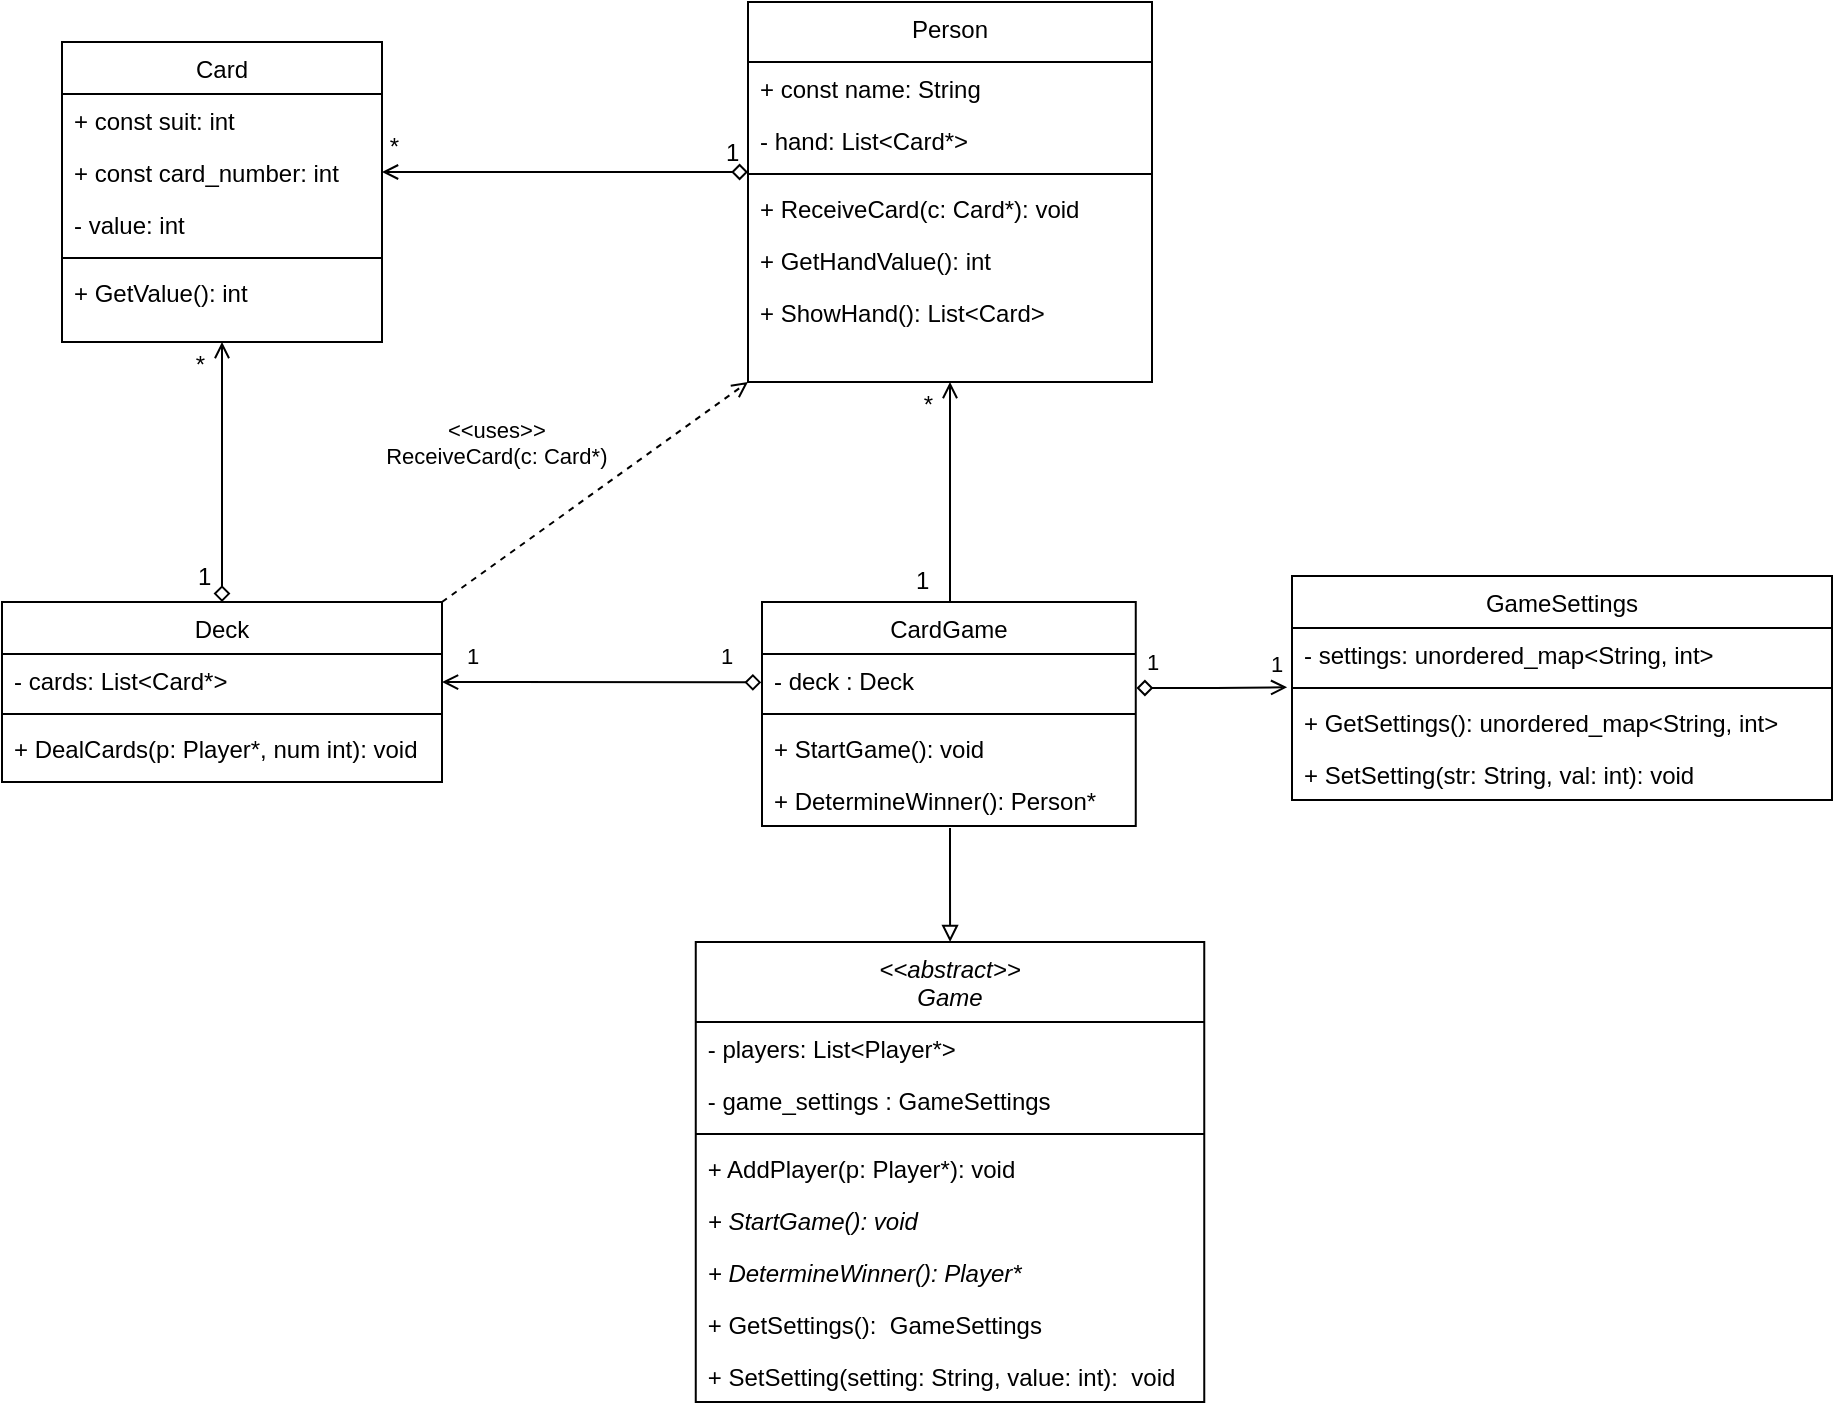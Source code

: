 <mxfile version="21.6.8" type="device">
  <diagram id="C5RBs43oDa-KdzZeNtuy" name="Page-1">
    <mxGraphModel dx="1434" dy="836" grid="1" gridSize="10" guides="1" tooltips="1" connect="1" arrows="1" fold="1" page="1" pageScale="1" pageWidth="827" pageHeight="1169" math="0" shadow="0">
      <root>
        <mxCell id="WIyWlLk6GJQsqaUBKTNV-0" />
        <mxCell id="WIyWlLk6GJQsqaUBKTNV-1" parent="WIyWlLk6GJQsqaUBKTNV-0" />
        <mxCell id="we_kZyI4VHhPVHdwHFoB-0" value="Card" style="swimlane;fontStyle=0;align=center;verticalAlign=top;childLayout=stackLayout;horizontal=1;startSize=26;horizontalStack=0;resizeParent=1;resizeLast=0;collapsible=1;marginBottom=0;rounded=0;shadow=0;strokeWidth=1;" vertex="1" parent="WIyWlLk6GJQsqaUBKTNV-1">
          <mxGeometry x="165" y="120" width="160" height="150" as="geometry">
            <mxRectangle x="230" y="140" width="160" height="26" as="alternateBounds" />
          </mxGeometry>
        </mxCell>
        <mxCell id="we_kZyI4VHhPVHdwHFoB-1" value="+ const suit: int" style="text;align=left;verticalAlign=top;spacingLeft=4;spacingRight=4;overflow=hidden;rotatable=0;points=[[0,0.5],[1,0.5]];portConstraint=eastwest;" vertex="1" parent="we_kZyI4VHhPVHdwHFoB-0">
          <mxGeometry y="26" width="160" height="26" as="geometry" />
        </mxCell>
        <mxCell id="we_kZyI4VHhPVHdwHFoB-2" value="+ const card_number: int" style="text;align=left;verticalAlign=top;spacingLeft=4;spacingRight=4;overflow=hidden;rotatable=0;points=[[0,0.5],[1,0.5]];portConstraint=eastwest;rounded=0;shadow=0;html=0;" vertex="1" parent="we_kZyI4VHhPVHdwHFoB-0">
          <mxGeometry y="52" width="160" height="26" as="geometry" />
        </mxCell>
        <mxCell id="we_kZyI4VHhPVHdwHFoB-3" value="- value: int" style="text;align=left;verticalAlign=top;spacingLeft=4;spacingRight=4;overflow=hidden;rotatable=0;points=[[0,0.5],[1,0.5]];portConstraint=eastwest;rounded=0;shadow=0;html=0;" vertex="1" parent="we_kZyI4VHhPVHdwHFoB-0">
          <mxGeometry y="78" width="160" height="26" as="geometry" />
        </mxCell>
        <mxCell id="we_kZyI4VHhPVHdwHFoB-4" value="" style="line;html=1;strokeWidth=1;align=left;verticalAlign=middle;spacingTop=-1;spacingLeft=3;spacingRight=3;rotatable=0;labelPosition=right;points=[];portConstraint=eastwest;" vertex="1" parent="we_kZyI4VHhPVHdwHFoB-0">
          <mxGeometry y="104" width="160" height="8" as="geometry" />
        </mxCell>
        <mxCell id="we_kZyI4VHhPVHdwHFoB-5" value="+ GetValue(): int" style="text;align=left;verticalAlign=top;spacingLeft=4;spacingRight=4;overflow=hidden;rotatable=0;points=[[0,0.5],[1,0.5]];portConstraint=eastwest;" vertex="1" parent="we_kZyI4VHhPVHdwHFoB-0">
          <mxGeometry y="112" width="160" height="26" as="geometry" />
        </mxCell>
        <mxCell id="we_kZyI4VHhPVHdwHFoB-6" value="Deck" style="swimlane;fontStyle=0;align=center;verticalAlign=top;childLayout=stackLayout;horizontal=1;startSize=26;horizontalStack=0;resizeParent=1;resizeLast=0;collapsible=1;marginBottom=0;rounded=0;shadow=0;strokeWidth=1;" vertex="1" parent="WIyWlLk6GJQsqaUBKTNV-1">
          <mxGeometry x="135" y="400" width="220" height="90" as="geometry">
            <mxRectangle x="130" y="380" width="160" height="26" as="alternateBounds" />
          </mxGeometry>
        </mxCell>
        <mxCell id="we_kZyI4VHhPVHdwHFoB-7" value="- cards: List&lt;Card*&gt;" style="text;align=left;verticalAlign=top;spacingLeft=4;spacingRight=4;overflow=hidden;rotatable=0;points=[[0,0.5],[1,0.5]];portConstraint=eastwest;" vertex="1" parent="we_kZyI4VHhPVHdwHFoB-6">
          <mxGeometry y="26" width="220" height="26" as="geometry" />
        </mxCell>
        <mxCell id="we_kZyI4VHhPVHdwHFoB-8" value="" style="line;html=1;strokeWidth=1;align=left;verticalAlign=middle;spacingTop=-1;spacingLeft=3;spacingRight=3;rotatable=0;labelPosition=right;points=[];portConstraint=eastwest;" vertex="1" parent="we_kZyI4VHhPVHdwHFoB-6">
          <mxGeometry y="52" width="220" height="8" as="geometry" />
        </mxCell>
        <mxCell id="we_kZyI4VHhPVHdwHFoB-9" value="+ DealCards(p: Player*, num int): void" style="text;align=left;verticalAlign=top;spacingLeft=4;spacingRight=4;overflow=hidden;rotatable=0;points=[[0,0.5],[1,0.5]];portConstraint=eastwest;" vertex="1" parent="we_kZyI4VHhPVHdwHFoB-6">
          <mxGeometry y="60" width="220" height="26" as="geometry" />
        </mxCell>
        <mxCell id="we_kZyI4VHhPVHdwHFoB-24" value="" style="endArrow=open;shadow=0;strokeWidth=1;rounded=0;curved=0;endFill=0;edgeStyle=elbowEdgeStyle;elbow=vertical;entryX=0.5;entryY=1;entryDx=0;entryDy=0;exitX=0.5;exitY=0;exitDx=0;exitDy=0;startArrow=diamond;startFill=0;" edge="1" parent="WIyWlLk6GJQsqaUBKTNV-1" source="we_kZyI4VHhPVHdwHFoB-6" target="we_kZyI4VHhPVHdwHFoB-0">
          <mxGeometry x="-0.077" y="35" relative="1" as="geometry">
            <mxPoint x="443" y="330" as="sourcePoint" />
            <mxPoint x="235" y="290" as="targetPoint" />
            <mxPoint as="offset" />
          </mxGeometry>
        </mxCell>
        <mxCell id="we_kZyI4VHhPVHdwHFoB-25" value="1" style="resizable=0;align=left;verticalAlign=bottom;labelBackgroundColor=none;fontSize=12;" connectable="0" vertex="1" parent="we_kZyI4VHhPVHdwHFoB-24">
          <mxGeometry x="-1" relative="1" as="geometry">
            <mxPoint x="-14" y="-4" as="offset" />
          </mxGeometry>
        </mxCell>
        <mxCell id="we_kZyI4VHhPVHdwHFoB-26" value="*" style="resizable=0;align=right;verticalAlign=bottom;labelBackgroundColor=none;fontSize=12;" connectable="0" vertex="1" parent="we_kZyI4VHhPVHdwHFoB-24">
          <mxGeometry x="1" relative="1" as="geometry">
            <mxPoint x="-7" y="20" as="offset" />
          </mxGeometry>
        </mxCell>
        <mxCell id="we_kZyI4VHhPVHdwHFoB-27" value="" style="endArrow=open;shadow=0;strokeWidth=1;rounded=0;curved=0;endFill=0;edgeStyle=elbowEdgeStyle;elbow=vertical;exitX=0.5;exitY=0;exitDx=0;exitDy=0;entryX=0.5;entryY=1;entryDx=0;entryDy=0;" edge="1" parent="WIyWlLk6GJQsqaUBKTNV-1">
          <mxGeometry x="0.006" y="29" relative="1" as="geometry">
            <mxPoint x="609.0" y="400" as="sourcePoint" />
            <mxPoint x="609.0" y="290.0" as="targetPoint" />
            <mxPoint as="offset" />
          </mxGeometry>
        </mxCell>
        <mxCell id="we_kZyI4VHhPVHdwHFoB-28" value="1" style="resizable=0;align=left;verticalAlign=bottom;labelBackgroundColor=none;fontSize=12;" connectable="0" vertex="1" parent="we_kZyI4VHhPVHdwHFoB-27">
          <mxGeometry x="-1" relative="1" as="geometry">
            <mxPoint x="-19" y="-2" as="offset" />
          </mxGeometry>
        </mxCell>
        <mxCell id="we_kZyI4VHhPVHdwHFoB-29" value="*" style="resizable=0;align=right;verticalAlign=bottom;labelBackgroundColor=none;fontSize=12;" connectable="0" vertex="1" parent="we_kZyI4VHhPVHdwHFoB-27">
          <mxGeometry x="1" relative="1" as="geometry">
            <mxPoint x="-7" y="20" as="offset" />
          </mxGeometry>
        </mxCell>
        <mxCell id="we_kZyI4VHhPVHdwHFoB-30" value="" style="endArrow=open;shadow=0;strokeWidth=1;rounded=0;curved=0;endFill=0;edgeStyle=elbowEdgeStyle;elbow=vertical;exitX=0;exitY=0.5;exitDx=0;exitDy=0;entryX=1;entryY=0.5;entryDx=0;entryDy=0;startArrow=diamond;startFill=0;" edge="1" parent="WIyWlLk6GJQsqaUBKTNV-1" target="we_kZyI4VHhPVHdwHFoB-2">
          <mxGeometry y="15" relative="1" as="geometry">
            <mxPoint x="508" y="185.0" as="sourcePoint" />
            <mxPoint x="430" y="210" as="targetPoint" />
            <mxPoint as="offset" />
          </mxGeometry>
        </mxCell>
        <mxCell id="we_kZyI4VHhPVHdwHFoB-31" value="1" style="resizable=0;align=left;verticalAlign=bottom;labelBackgroundColor=none;fontSize=12;" connectable="0" vertex="1" parent="we_kZyI4VHhPVHdwHFoB-30">
          <mxGeometry x="-1" relative="1" as="geometry">
            <mxPoint x="-13" y="-1" as="offset" />
          </mxGeometry>
        </mxCell>
        <mxCell id="we_kZyI4VHhPVHdwHFoB-32" value="*" style="resizable=0;align=right;verticalAlign=bottom;labelBackgroundColor=none;fontSize=12;" connectable="0" vertex="1" parent="we_kZyI4VHhPVHdwHFoB-30">
          <mxGeometry x="1" relative="1" as="geometry">
            <mxPoint x="10" y="-4" as="offset" />
          </mxGeometry>
        </mxCell>
        <mxCell id="we_kZyI4VHhPVHdwHFoB-33" value="&lt;&lt;uses&gt;&gt;&#xa;ReceiveCard(c: Card*)" style="endArrow=open;shadow=0;strokeWidth=1;rounded=0;endFill=0;elbow=vertical;exitX=1;exitY=0;exitDx=0;exitDy=0;dashed=1;entryX=0;entryY=1;entryDx=0;entryDy=0;" edge="1" parent="WIyWlLk6GJQsqaUBKTNV-1" source="we_kZyI4VHhPVHdwHFoB-6">
          <mxGeometry x="-0.269" y="49" relative="1" as="geometry">
            <mxPoint x="380" y="310" as="sourcePoint" />
            <mxPoint x="508" y="290.0" as="targetPoint" />
            <mxPoint as="offset" />
          </mxGeometry>
        </mxCell>
        <mxCell id="we_kZyI4VHhPVHdwHFoB-34" value="" style="endArrow=open;shadow=0;strokeWidth=1;rounded=0;curved=0;endFill=0;edgeStyle=elbowEdgeStyle;elbow=vertical;startArrow=diamond;startFill=0;exitX=-0.006;exitY=0.392;exitDx=0;exitDy=0;exitPerimeter=0;" edge="1" parent="WIyWlLk6GJQsqaUBKTNV-1">
          <mxGeometry x="-0.006" y="-19" relative="1" as="geometry">
            <mxPoint x="514.631" y="440.192" as="sourcePoint" />
            <mxPoint x="355" y="440" as="targetPoint" />
            <mxPoint as="offset" />
            <Array as="points">
              <mxPoint x="480" y="440" />
            </Array>
          </mxGeometry>
        </mxCell>
        <mxCell id="we_kZyI4VHhPVHdwHFoB-35" value="1" style="edgeLabel;html=1;align=center;verticalAlign=middle;resizable=0;points=[];" vertex="1" connectable="0" parent="we_kZyI4VHhPVHdwHFoB-34">
          <mxGeometry x="-0.778" relative="1" as="geometry">
            <mxPoint x="-1" y="-13" as="offset" />
          </mxGeometry>
        </mxCell>
        <mxCell id="we_kZyI4VHhPVHdwHFoB-36" value="1" style="edgeLabel;html=1;align=center;verticalAlign=middle;resizable=0;points=[];" vertex="1" connectable="0" parent="we_kZyI4VHhPVHdwHFoB-34">
          <mxGeometry x="0.814" y="-1" relative="1" as="geometry">
            <mxPoint y="-12" as="offset" />
          </mxGeometry>
        </mxCell>
        <mxCell id="we_kZyI4VHhPVHdwHFoB-37" value="Person" style="swimlane;fontStyle=0;align=center;verticalAlign=top;childLayout=stackLayout;horizontal=1;startSize=30;horizontalStack=0;resizeParent=1;resizeLast=0;collapsible=1;marginBottom=0;rounded=0;shadow=0;strokeWidth=1;" vertex="1" parent="WIyWlLk6GJQsqaUBKTNV-1">
          <mxGeometry x="508" y="100" width="202" height="190" as="geometry">
            <mxRectangle x="550" y="140" width="160" height="26" as="alternateBounds" />
          </mxGeometry>
        </mxCell>
        <mxCell id="we_kZyI4VHhPVHdwHFoB-38" value="+ const name: String" style="text;align=left;verticalAlign=top;spacingLeft=4;spacingRight=4;overflow=hidden;rotatable=0;points=[[0,0.5],[1,0.5]];portConstraint=eastwest;" vertex="1" parent="we_kZyI4VHhPVHdwHFoB-37">
          <mxGeometry y="30" width="202" height="26" as="geometry" />
        </mxCell>
        <mxCell id="we_kZyI4VHhPVHdwHFoB-39" value="- hand: List&lt;Card*&gt;" style="text;align=left;verticalAlign=top;spacingLeft=4;spacingRight=4;overflow=hidden;rotatable=0;points=[[0,0.5],[1,0.5]];portConstraint=eastwest;rounded=0;shadow=0;html=0;" vertex="1" parent="we_kZyI4VHhPVHdwHFoB-37">
          <mxGeometry y="56" width="202" height="26" as="geometry" />
        </mxCell>
        <mxCell id="we_kZyI4VHhPVHdwHFoB-40" value="" style="line;html=1;strokeWidth=1;align=left;verticalAlign=middle;spacingTop=-1;spacingLeft=3;spacingRight=3;rotatable=0;labelPosition=right;points=[];portConstraint=eastwest;" vertex="1" parent="we_kZyI4VHhPVHdwHFoB-37">
          <mxGeometry y="82" width="202" height="8" as="geometry" />
        </mxCell>
        <mxCell id="we_kZyI4VHhPVHdwHFoB-41" value="+ ReceiveCard(c: Card*): void" style="text;align=left;verticalAlign=top;spacingLeft=4;spacingRight=4;overflow=hidden;rotatable=0;points=[[0,0.5],[1,0.5]];portConstraint=eastwest;" vertex="1" parent="we_kZyI4VHhPVHdwHFoB-37">
          <mxGeometry y="90" width="202" height="26" as="geometry" />
        </mxCell>
        <mxCell id="we_kZyI4VHhPVHdwHFoB-42" value="+ GetHandValue(): int" style="text;align=left;verticalAlign=top;spacingLeft=4;spacingRight=4;overflow=hidden;rotatable=0;points=[[0,0.5],[1,0.5]];portConstraint=eastwest;" vertex="1" parent="we_kZyI4VHhPVHdwHFoB-37">
          <mxGeometry y="116" width="202" height="26" as="geometry" />
        </mxCell>
        <mxCell id="we_kZyI4VHhPVHdwHFoB-43" value="+ ShowHand(): List&lt;Card&gt;" style="text;align=left;verticalAlign=top;spacingLeft=4;spacingRight=4;overflow=hidden;rotatable=0;points=[[0,0.5],[1,0.5]];portConstraint=eastwest;" vertex="1" parent="we_kZyI4VHhPVHdwHFoB-37">
          <mxGeometry y="142" width="202" height="26" as="geometry" />
        </mxCell>
        <mxCell id="we_kZyI4VHhPVHdwHFoB-58" style="edgeStyle=orthogonalEdgeStyle;rounded=0;orthogonalLoop=1;jettySize=auto;html=1;endArrow=block;endFill=0;exitX=0.503;exitY=1.038;exitDx=0;exitDy=0;exitPerimeter=0;" edge="1" parent="WIyWlLk6GJQsqaUBKTNV-1" source="we_kZyI4VHhPVHdwHFoB-79" target="we_kZyI4VHhPVHdwHFoB-44">
          <mxGeometry relative="1" as="geometry">
            <mxPoint x="710" y="530" as="sourcePoint" />
          </mxGeometry>
        </mxCell>
        <mxCell id="we_kZyI4VHhPVHdwHFoB-44" value="&lt;&lt;abstract&gt;&gt;&#xa;Game" style="swimlane;fontStyle=2;align=center;verticalAlign=top;childLayout=stackLayout;horizontal=1;startSize=40;horizontalStack=0;resizeParent=1;resizeLast=0;collapsible=1;marginBottom=0;rounded=0;shadow=0;strokeWidth=1;" vertex="1" parent="WIyWlLk6GJQsqaUBKTNV-1">
          <mxGeometry x="481.88" y="570" width="254.25" height="230" as="geometry">
            <mxRectangle x="550" y="140" width="160" height="26" as="alternateBounds" />
          </mxGeometry>
        </mxCell>
        <mxCell id="we_kZyI4VHhPVHdwHFoB-45" value="- players: List&lt;Player*&gt;" style="text;align=left;verticalAlign=top;spacingLeft=4;spacingRight=4;overflow=hidden;rotatable=0;points=[[0,0.5],[1,0.5]];portConstraint=eastwest;" vertex="1" parent="we_kZyI4VHhPVHdwHFoB-44">
          <mxGeometry y="40" width="254.25" height="26" as="geometry" />
        </mxCell>
        <mxCell id="we_kZyI4VHhPVHdwHFoB-46" value="- game_settings : GameSettings" style="text;align=left;verticalAlign=top;spacingLeft=4;spacingRight=4;overflow=hidden;rotatable=0;points=[[0,0.5],[1,0.5]];portConstraint=eastwest;fontStyle=0" vertex="1" parent="we_kZyI4VHhPVHdwHFoB-44">
          <mxGeometry y="66" width="254.25" height="26" as="geometry" />
        </mxCell>
        <mxCell id="we_kZyI4VHhPVHdwHFoB-47" value="" style="line;html=1;strokeWidth=1;align=left;verticalAlign=middle;spacingTop=-1;spacingLeft=3;spacingRight=3;rotatable=0;labelPosition=right;points=[];portConstraint=eastwest;" vertex="1" parent="we_kZyI4VHhPVHdwHFoB-44">
          <mxGeometry y="92" width="254.25" height="8" as="geometry" />
        </mxCell>
        <mxCell id="we_kZyI4VHhPVHdwHFoB-48" value="+ AddPlayer(p: Player*): void" style="text;align=left;verticalAlign=top;spacingLeft=4;spacingRight=4;overflow=hidden;rotatable=0;points=[[0,0.5],[1,0.5]];portConstraint=eastwest;" vertex="1" parent="we_kZyI4VHhPVHdwHFoB-44">
          <mxGeometry y="100" width="254.25" height="26" as="geometry" />
        </mxCell>
        <mxCell id="we_kZyI4VHhPVHdwHFoB-49" value="+ StartGame(): void" style="text;align=left;verticalAlign=top;spacingLeft=4;spacingRight=4;overflow=hidden;rotatable=0;points=[[0,0.5],[1,0.5]];portConstraint=eastwest;fontStyle=2" vertex="1" parent="we_kZyI4VHhPVHdwHFoB-44">
          <mxGeometry y="126" width="254.25" height="26" as="geometry" />
        </mxCell>
        <mxCell id="we_kZyI4VHhPVHdwHFoB-50" value="+ DetermineWinner(): Player*" style="text;align=left;verticalAlign=top;spacingLeft=4;spacingRight=4;overflow=hidden;rotatable=0;points=[[0,0.5],[1,0.5]];portConstraint=eastwest;fontStyle=2" vertex="1" parent="we_kZyI4VHhPVHdwHFoB-44">
          <mxGeometry y="152" width="254.25" height="26" as="geometry" />
        </mxCell>
        <mxCell id="we_kZyI4VHhPVHdwHFoB-70" value="+ GetSettings():  GameSettings" style="text;align=left;verticalAlign=top;spacingLeft=4;spacingRight=4;overflow=hidden;rotatable=0;points=[[0,0.5],[1,0.5]];portConstraint=eastwest;fontStyle=0" vertex="1" parent="we_kZyI4VHhPVHdwHFoB-44">
          <mxGeometry y="178" width="254.25" height="26" as="geometry" />
        </mxCell>
        <mxCell id="we_kZyI4VHhPVHdwHFoB-71" value="+ SetSetting(setting: String, value: int):  void" style="text;align=left;verticalAlign=top;spacingLeft=4;spacingRight=4;overflow=hidden;rotatable=0;points=[[0,0.5],[1,0.5]];portConstraint=eastwest;fontStyle=0" vertex="1" parent="we_kZyI4VHhPVHdwHFoB-44">
          <mxGeometry y="204" width="254.25" height="26" as="geometry" />
        </mxCell>
        <mxCell id="we_kZyI4VHhPVHdwHFoB-64" value="GameSettings" style="swimlane;fontStyle=0;align=center;verticalAlign=top;childLayout=stackLayout;horizontal=1;startSize=26;horizontalStack=0;resizeParent=1;resizeLast=0;collapsible=1;marginBottom=0;rounded=0;shadow=0;strokeWidth=1;" vertex="1" parent="WIyWlLk6GJQsqaUBKTNV-1">
          <mxGeometry x="780" y="387" width="270" height="112" as="geometry">
            <mxRectangle x="130" y="380" width="160" height="26" as="alternateBounds" />
          </mxGeometry>
        </mxCell>
        <mxCell id="we_kZyI4VHhPVHdwHFoB-65" value="- settings: unordered_map&lt;String, int&gt;" style="text;align=left;verticalAlign=top;spacingLeft=4;spacingRight=4;overflow=hidden;rotatable=0;points=[[0,0.5],[1,0.5]];portConstraint=eastwest;" vertex="1" parent="we_kZyI4VHhPVHdwHFoB-64">
          <mxGeometry y="26" width="270" height="26" as="geometry" />
        </mxCell>
        <mxCell id="we_kZyI4VHhPVHdwHFoB-66" value="" style="line;html=1;strokeWidth=1;align=left;verticalAlign=middle;spacingTop=-1;spacingLeft=3;spacingRight=3;rotatable=0;labelPosition=right;points=[];portConstraint=eastwest;" vertex="1" parent="we_kZyI4VHhPVHdwHFoB-64">
          <mxGeometry y="52" width="270" height="8" as="geometry" />
        </mxCell>
        <mxCell id="we_kZyI4VHhPVHdwHFoB-67" value="+ GetSettings(): unordered_map&lt;String, int&gt;" style="text;align=left;verticalAlign=top;spacingLeft=4;spacingRight=4;overflow=hidden;rotatable=0;points=[[0,0.5],[1,0.5]];portConstraint=eastwest;" vertex="1" parent="we_kZyI4VHhPVHdwHFoB-64">
          <mxGeometry y="60" width="270" height="26" as="geometry" />
        </mxCell>
        <mxCell id="we_kZyI4VHhPVHdwHFoB-68" value="+ SetSetting(str: String, val: int): void" style="text;align=left;verticalAlign=top;spacingLeft=4;spacingRight=4;overflow=hidden;rotatable=0;points=[[0,0.5],[1,0.5]];portConstraint=eastwest;" vertex="1" parent="we_kZyI4VHhPVHdwHFoB-64">
          <mxGeometry y="86" width="270" height="26" as="geometry" />
        </mxCell>
        <mxCell id="we_kZyI4VHhPVHdwHFoB-69" style="edgeStyle=orthogonalEdgeStyle;rounded=0;orthogonalLoop=1;jettySize=auto;html=1;entryX=-0.009;entryY=1.141;entryDx=0;entryDy=0;entryPerimeter=0;endArrow=open;endFill=0;startArrow=diamond;startFill=0;" edge="1" parent="WIyWlLk6GJQsqaUBKTNV-1" target="we_kZyI4VHhPVHdwHFoB-65">
          <mxGeometry relative="1" as="geometry">
            <mxPoint x="702.25" y="443" as="sourcePoint" />
            <Array as="points">
              <mxPoint x="742" y="443" />
            </Array>
          </mxGeometry>
        </mxCell>
        <mxCell id="we_kZyI4VHhPVHdwHFoB-72" value="1" style="edgeLabel;html=1;align=center;verticalAlign=middle;resizable=0;points=[];" vertex="1" connectable="0" parent="we_kZyI4VHhPVHdwHFoB-69">
          <mxGeometry x="-0.372" relative="1" as="geometry">
            <mxPoint x="-16" y="-13" as="offset" />
          </mxGeometry>
        </mxCell>
        <mxCell id="we_kZyI4VHhPVHdwHFoB-73" value="1" style="edgeLabel;html=1;align=center;verticalAlign=middle;resizable=0;points=[];" vertex="1" connectable="0" parent="we_kZyI4VHhPVHdwHFoB-69">
          <mxGeometry x="0.694" y="-1" relative="1" as="geometry">
            <mxPoint x="5" y="-13" as="offset" />
          </mxGeometry>
        </mxCell>
        <mxCell id="we_kZyI4VHhPVHdwHFoB-75" value="CardGame" style="swimlane;fontStyle=0;align=center;verticalAlign=top;childLayout=stackLayout;horizontal=1;startSize=26;horizontalStack=0;resizeParent=1;resizeLast=0;collapsible=1;marginBottom=0;rounded=0;shadow=0;strokeWidth=1;" vertex="1" parent="WIyWlLk6GJQsqaUBKTNV-1">
          <mxGeometry x="515" y="400" width="186.88" height="112" as="geometry">
            <mxRectangle x="130" y="380" width="160" height="26" as="alternateBounds" />
          </mxGeometry>
        </mxCell>
        <mxCell id="we_kZyI4VHhPVHdwHFoB-76" value="- deck : Deck" style="text;align=left;verticalAlign=top;spacingLeft=4;spacingRight=4;overflow=hidden;rotatable=0;points=[[0,0.5],[1,0.5]];portConstraint=eastwest;" vertex="1" parent="we_kZyI4VHhPVHdwHFoB-75">
          <mxGeometry y="26" width="186.88" height="26" as="geometry" />
        </mxCell>
        <mxCell id="we_kZyI4VHhPVHdwHFoB-77" value="" style="line;html=1;strokeWidth=1;align=left;verticalAlign=middle;spacingTop=-1;spacingLeft=3;spacingRight=3;rotatable=0;labelPosition=right;points=[];portConstraint=eastwest;" vertex="1" parent="we_kZyI4VHhPVHdwHFoB-75">
          <mxGeometry y="52" width="186.88" height="8" as="geometry" />
        </mxCell>
        <mxCell id="we_kZyI4VHhPVHdwHFoB-78" value="+ StartGame(): void" style="text;align=left;verticalAlign=top;spacingLeft=4;spacingRight=4;overflow=hidden;rotatable=0;points=[[0,0.5],[1,0.5]];portConstraint=eastwest;" vertex="1" parent="we_kZyI4VHhPVHdwHFoB-75">
          <mxGeometry y="60" width="186.88" height="26" as="geometry" />
        </mxCell>
        <mxCell id="we_kZyI4VHhPVHdwHFoB-79" value="+ DetermineWinner(): Person*" style="text;align=left;verticalAlign=top;spacingLeft=4;spacingRight=4;overflow=hidden;rotatable=0;points=[[0,0.5],[1,0.5]];portConstraint=eastwest;" vertex="1" parent="we_kZyI4VHhPVHdwHFoB-75">
          <mxGeometry y="86" width="186.88" height="26" as="geometry" />
        </mxCell>
      </root>
    </mxGraphModel>
  </diagram>
</mxfile>
